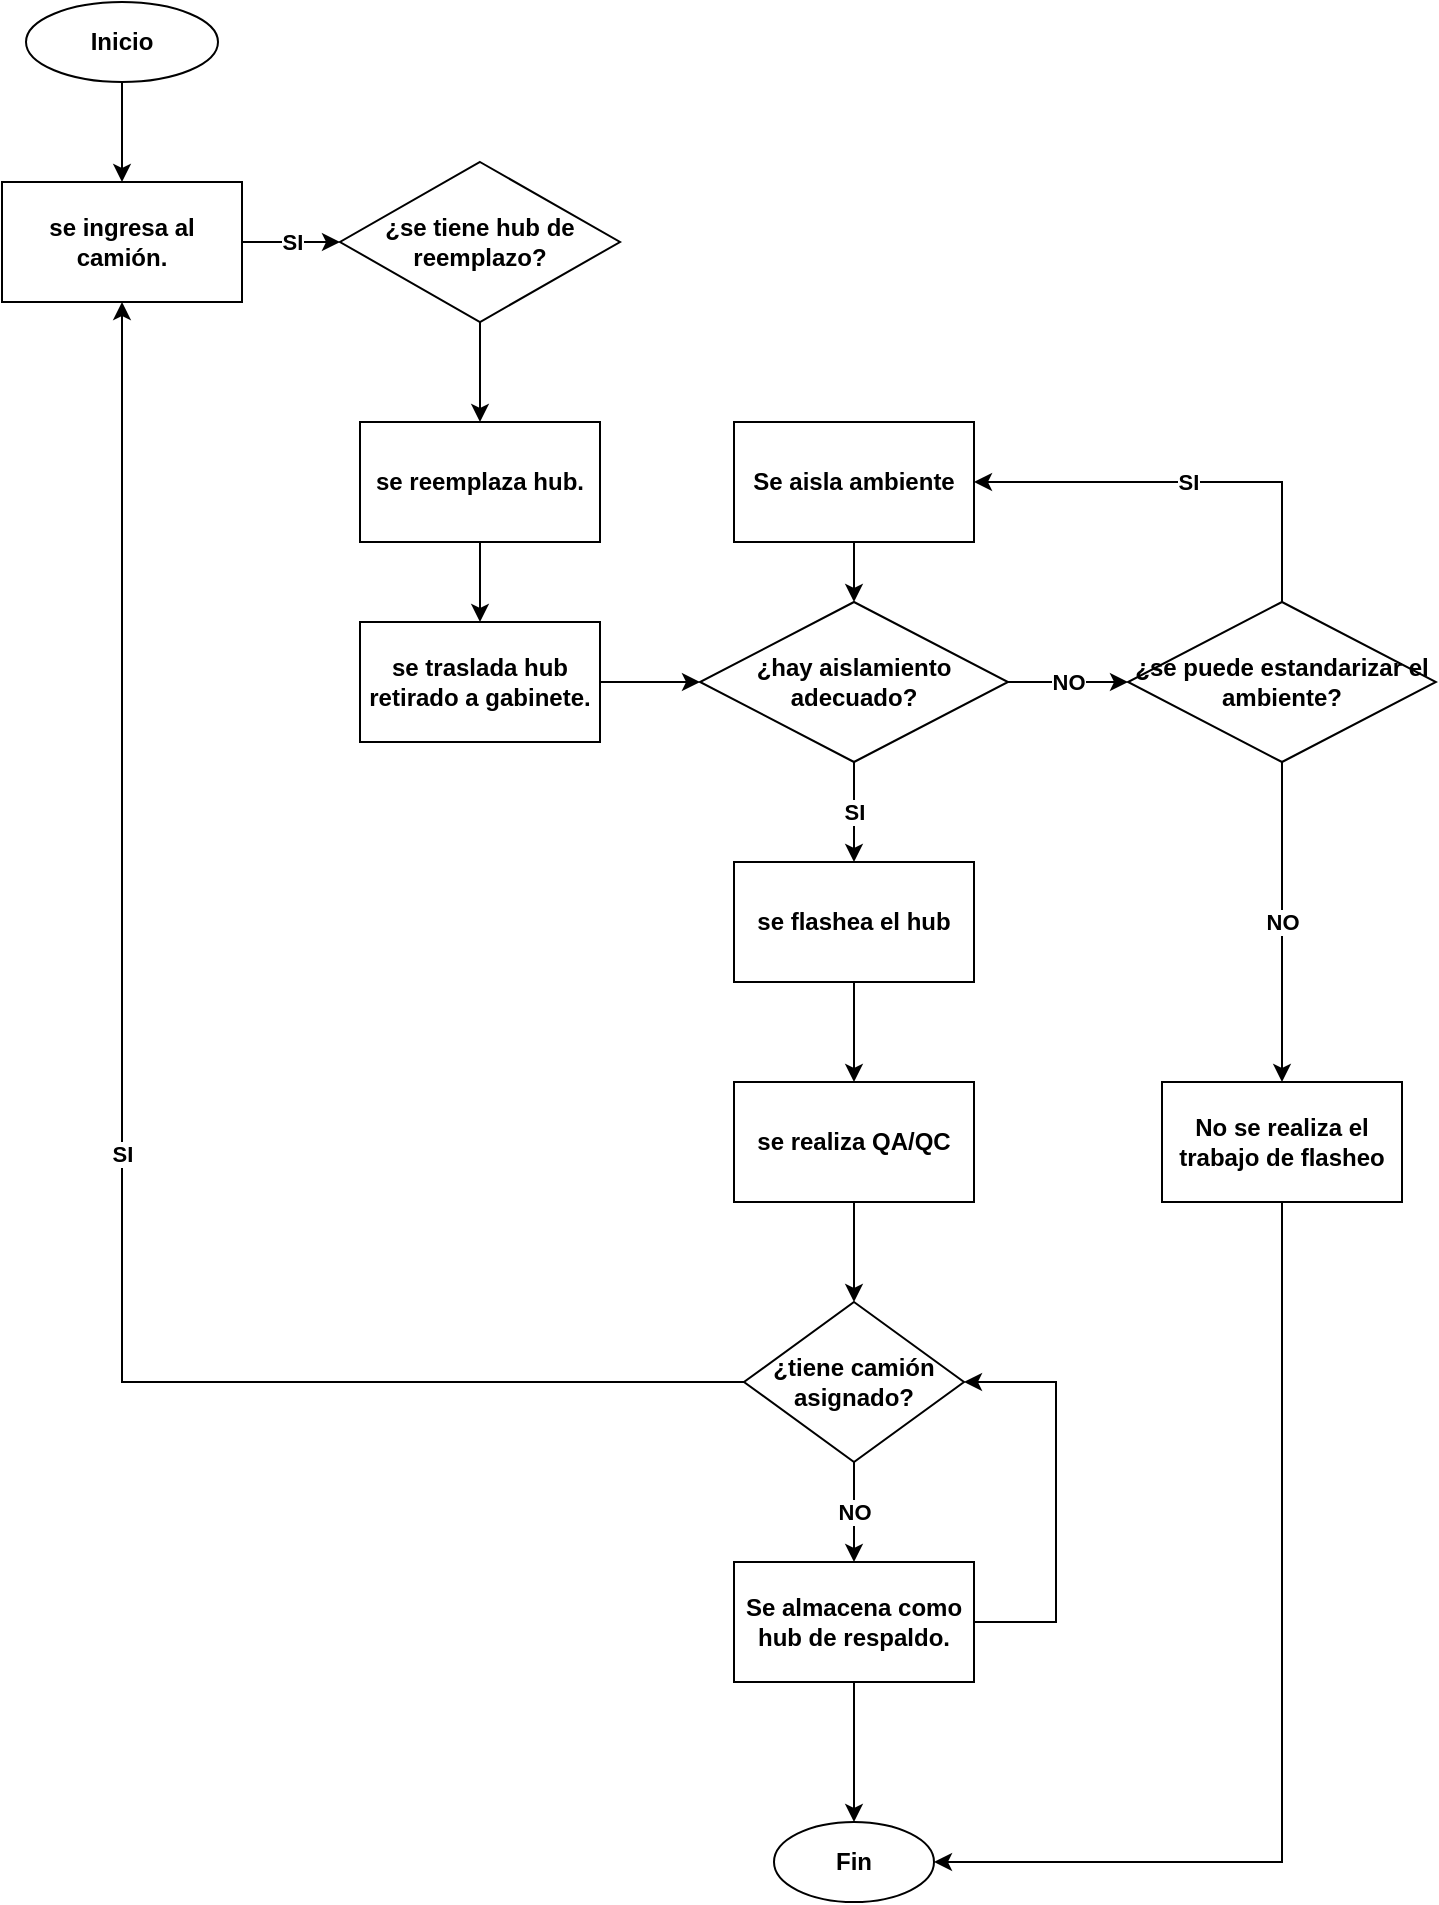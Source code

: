 <mxfile version="24.4.3" type="github">
  <diagram name="Página-1" id="Xs3X0Kx3xdC27gv0G3Y0">
    <mxGraphModel dx="1313" dy="653" grid="1" gridSize="10" guides="1" tooltips="1" connect="1" arrows="0" fold="1" page="1" pageScale="1" pageWidth="827" pageHeight="1169" math="0" shadow="0">
      <root>
        <mxCell id="0" />
        <mxCell id="1" parent="0" />
        <mxCell id="vn0W8DQT78yf3hu1SkXJ-3" value="SI" style="edgeStyle=orthogonalEdgeStyle;rounded=0;orthogonalLoop=1;jettySize=auto;html=1;exitX=1;exitY=0.5;exitDx=0;exitDy=0;fontStyle=1" edge="1" parent="1" source="vn0W8DQT78yf3hu1SkXJ-4" target="vn0W8DQT78yf3hu1SkXJ-2">
          <mxGeometry relative="1" as="geometry" />
        </mxCell>
        <mxCell id="vn0W8DQT78yf3hu1SkXJ-5" value="" style="edgeStyle=orthogonalEdgeStyle;rounded=0;orthogonalLoop=1;jettySize=auto;html=1;fontStyle=1" edge="1" parent="1" source="vn0W8DQT78yf3hu1SkXJ-1" target="vn0W8DQT78yf3hu1SkXJ-4">
          <mxGeometry relative="1" as="geometry" />
        </mxCell>
        <mxCell id="vn0W8DQT78yf3hu1SkXJ-1" value="Inicio" style="ellipse;whiteSpace=wrap;html=1;fontStyle=1" vertex="1" parent="1">
          <mxGeometry x="79" y="40" width="96" height="40" as="geometry" />
        </mxCell>
        <mxCell id="vn0W8DQT78yf3hu1SkXJ-7" value="" style="edgeStyle=orthogonalEdgeStyle;rounded=0;orthogonalLoop=1;jettySize=auto;html=1;fontStyle=1" edge="1" parent="1" source="vn0W8DQT78yf3hu1SkXJ-2" target="vn0W8DQT78yf3hu1SkXJ-6">
          <mxGeometry relative="1" as="geometry" />
        </mxCell>
        <mxCell id="vn0W8DQT78yf3hu1SkXJ-2" value="¿se tiene hub de reemplazo?" style="rhombus;whiteSpace=wrap;html=1;fontStyle=1" vertex="1" parent="1">
          <mxGeometry x="236" y="120" width="140" height="80" as="geometry" />
        </mxCell>
        <mxCell id="vn0W8DQT78yf3hu1SkXJ-4" value="se ingresa al camión." style="whiteSpace=wrap;html=1;fontStyle=1" vertex="1" parent="1">
          <mxGeometry x="67" y="130" width="120" height="60" as="geometry" />
        </mxCell>
        <mxCell id="vn0W8DQT78yf3hu1SkXJ-9" value="" style="edgeStyle=orthogonalEdgeStyle;rounded=0;orthogonalLoop=1;jettySize=auto;html=1;fontStyle=1" edge="1" parent="1" source="vn0W8DQT78yf3hu1SkXJ-6" target="vn0W8DQT78yf3hu1SkXJ-8">
          <mxGeometry relative="1" as="geometry" />
        </mxCell>
        <mxCell id="vn0W8DQT78yf3hu1SkXJ-6" value="se reemplaza hub." style="whiteSpace=wrap;html=1;fontStyle=1" vertex="1" parent="1">
          <mxGeometry x="246" y="250" width="120" height="60" as="geometry" />
        </mxCell>
        <mxCell id="vn0W8DQT78yf3hu1SkXJ-11" value="" style="edgeStyle=orthogonalEdgeStyle;rounded=0;orthogonalLoop=1;jettySize=auto;html=1;fontStyle=1" edge="1" parent="1" source="vn0W8DQT78yf3hu1SkXJ-8" target="vn0W8DQT78yf3hu1SkXJ-10">
          <mxGeometry relative="1" as="geometry" />
        </mxCell>
        <mxCell id="vn0W8DQT78yf3hu1SkXJ-8" value="se traslada hub retirado a gabinete." style="whiteSpace=wrap;html=1;fontStyle=1" vertex="1" parent="1">
          <mxGeometry x="246" y="350" width="120" height="60" as="geometry" />
        </mxCell>
        <mxCell id="vn0W8DQT78yf3hu1SkXJ-13" value="SI" style="edgeStyle=orthogonalEdgeStyle;rounded=0;orthogonalLoop=1;jettySize=auto;html=1;fontStyle=1" edge="1" parent="1" source="vn0W8DQT78yf3hu1SkXJ-10" target="vn0W8DQT78yf3hu1SkXJ-12">
          <mxGeometry relative="1" as="geometry" />
        </mxCell>
        <mxCell id="vn0W8DQT78yf3hu1SkXJ-29" value="NO" style="edgeStyle=orthogonalEdgeStyle;rounded=0;orthogonalLoop=1;jettySize=auto;html=1;exitX=1;exitY=0.5;exitDx=0;exitDy=0;entryX=0;entryY=0.5;entryDx=0;entryDy=0;fontStyle=1" edge="1" parent="1" source="vn0W8DQT78yf3hu1SkXJ-10" target="vn0W8DQT78yf3hu1SkXJ-31">
          <mxGeometry relative="1" as="geometry">
            <mxPoint x="457" y="490" as="targetPoint" />
          </mxGeometry>
        </mxCell>
        <mxCell id="vn0W8DQT78yf3hu1SkXJ-10" value="¿hay aislamiento adecuado?" style="rhombus;whiteSpace=wrap;html=1;fontStyle=1" vertex="1" parent="1">
          <mxGeometry x="416" y="340" width="154" height="80" as="geometry" />
        </mxCell>
        <mxCell id="vn0W8DQT78yf3hu1SkXJ-15" value="" style="edgeStyle=orthogonalEdgeStyle;rounded=0;orthogonalLoop=1;jettySize=auto;html=1;fontStyle=1" edge="1" parent="1" source="vn0W8DQT78yf3hu1SkXJ-12" target="vn0W8DQT78yf3hu1SkXJ-14">
          <mxGeometry relative="1" as="geometry" />
        </mxCell>
        <mxCell id="vn0W8DQT78yf3hu1SkXJ-12" value="se flashea el hub" style="whiteSpace=wrap;html=1;fontStyle=1" vertex="1" parent="1">
          <mxGeometry x="433" y="470" width="120" height="60" as="geometry" />
        </mxCell>
        <mxCell id="vn0W8DQT78yf3hu1SkXJ-17" value="" style="edgeStyle=orthogonalEdgeStyle;rounded=0;orthogonalLoop=1;jettySize=auto;html=1;fontStyle=1" edge="1" parent="1" source="vn0W8DQT78yf3hu1SkXJ-14" target="vn0W8DQT78yf3hu1SkXJ-16">
          <mxGeometry relative="1" as="geometry" />
        </mxCell>
        <mxCell id="vn0W8DQT78yf3hu1SkXJ-14" value="se realiza QA/QC" style="whiteSpace=wrap;html=1;fontStyle=1" vertex="1" parent="1">
          <mxGeometry x="433" y="580" width="120" height="60" as="geometry" />
        </mxCell>
        <mxCell id="vn0W8DQT78yf3hu1SkXJ-18" value="SI" style="edgeStyle=orthogonalEdgeStyle;rounded=0;orthogonalLoop=1;jettySize=auto;html=1;entryX=0.5;entryY=1;entryDx=0;entryDy=0;fontStyle=1" edge="1" parent="1" source="vn0W8DQT78yf3hu1SkXJ-16" target="vn0W8DQT78yf3hu1SkXJ-4">
          <mxGeometry relative="1" as="geometry" />
        </mxCell>
        <mxCell id="vn0W8DQT78yf3hu1SkXJ-20" value="NO" style="edgeStyle=orthogonalEdgeStyle;rounded=0;orthogonalLoop=1;jettySize=auto;html=1;fontStyle=1" edge="1" parent="1" source="vn0W8DQT78yf3hu1SkXJ-16" target="vn0W8DQT78yf3hu1SkXJ-19">
          <mxGeometry relative="1" as="geometry" />
        </mxCell>
        <mxCell id="vn0W8DQT78yf3hu1SkXJ-16" value="¿tiene camión asignado?" style="rhombus;whiteSpace=wrap;html=1;fontStyle=1" vertex="1" parent="1">
          <mxGeometry x="438" y="690" width="110" height="80" as="geometry" />
        </mxCell>
        <mxCell id="vn0W8DQT78yf3hu1SkXJ-23" style="edgeStyle=orthogonalEdgeStyle;rounded=0;orthogonalLoop=1;jettySize=auto;html=1;entryX=1;entryY=0.5;entryDx=0;entryDy=0;exitX=1;exitY=0.5;exitDx=0;exitDy=0;fontStyle=1" edge="1" parent="1" source="vn0W8DQT78yf3hu1SkXJ-19" target="vn0W8DQT78yf3hu1SkXJ-16">
          <mxGeometry relative="1" as="geometry">
            <Array as="points">
              <mxPoint x="594" y="850" />
              <mxPoint x="594" y="730" />
            </Array>
          </mxGeometry>
        </mxCell>
        <mxCell id="vn0W8DQT78yf3hu1SkXJ-25" value="" style="edgeStyle=orthogonalEdgeStyle;rounded=0;orthogonalLoop=1;jettySize=auto;html=1;fontStyle=1" edge="1" parent="1" source="vn0W8DQT78yf3hu1SkXJ-19" target="vn0W8DQT78yf3hu1SkXJ-24">
          <mxGeometry relative="1" as="geometry" />
        </mxCell>
        <mxCell id="vn0W8DQT78yf3hu1SkXJ-19" value="Se almacena como hub de respaldo." style="whiteSpace=wrap;html=1;fontStyle=1" vertex="1" parent="1">
          <mxGeometry x="433" y="820" width="120" height="60" as="geometry" />
        </mxCell>
        <mxCell id="vn0W8DQT78yf3hu1SkXJ-24" value="Fin" style="ellipse;whiteSpace=wrap;html=1;fontStyle=1" vertex="1" parent="1">
          <mxGeometry x="453" y="950" width="80" height="40" as="geometry" />
        </mxCell>
        <mxCell id="vn0W8DQT78yf3hu1SkXJ-33" value="SI" style="edgeStyle=orthogonalEdgeStyle;rounded=0;orthogonalLoop=1;jettySize=auto;html=1;exitX=0.5;exitY=0;exitDx=0;exitDy=0;entryX=1;entryY=0.5;entryDx=0;entryDy=0;fontStyle=1" edge="1" parent="1" source="vn0W8DQT78yf3hu1SkXJ-31" target="vn0W8DQT78yf3hu1SkXJ-32">
          <mxGeometry relative="1" as="geometry" />
        </mxCell>
        <mxCell id="vn0W8DQT78yf3hu1SkXJ-36" value="NO" style="edgeStyle=orthogonalEdgeStyle;rounded=0;orthogonalLoop=1;jettySize=auto;html=1;exitX=0.5;exitY=1;exitDx=0;exitDy=0;entryX=0.5;entryY=0;entryDx=0;entryDy=0;fontStyle=1" edge="1" parent="1" source="vn0W8DQT78yf3hu1SkXJ-31" target="vn0W8DQT78yf3hu1SkXJ-35">
          <mxGeometry relative="1" as="geometry">
            <Array as="points">
              <mxPoint x="707" y="460" />
              <mxPoint x="707" y="460" />
            </Array>
          </mxGeometry>
        </mxCell>
        <mxCell id="vn0W8DQT78yf3hu1SkXJ-31" value="¿se puede estandarizar el ambiente?" style="rhombus;whiteSpace=wrap;html=1;fontStyle=1" vertex="1" parent="1">
          <mxGeometry x="630" y="340" width="154" height="80" as="geometry" />
        </mxCell>
        <mxCell id="vn0W8DQT78yf3hu1SkXJ-34" style="edgeStyle=orthogonalEdgeStyle;rounded=0;orthogonalLoop=1;jettySize=auto;html=1;exitX=0.5;exitY=1;exitDx=0;exitDy=0;entryX=0.5;entryY=0;entryDx=0;entryDy=0;fontStyle=1" edge="1" parent="1" source="vn0W8DQT78yf3hu1SkXJ-32" target="vn0W8DQT78yf3hu1SkXJ-10">
          <mxGeometry relative="1" as="geometry" />
        </mxCell>
        <mxCell id="vn0W8DQT78yf3hu1SkXJ-32" value="Se aisla ambiente" style="rounded=0;whiteSpace=wrap;html=1;fontStyle=1" vertex="1" parent="1">
          <mxGeometry x="433" y="250" width="120" height="60" as="geometry" />
        </mxCell>
        <mxCell id="vn0W8DQT78yf3hu1SkXJ-37" style="edgeStyle=orthogonalEdgeStyle;rounded=0;orthogonalLoop=1;jettySize=auto;html=1;exitX=0.5;exitY=1;exitDx=0;exitDy=0;entryX=1;entryY=0.5;entryDx=0;entryDy=0;fontStyle=1" edge="1" parent="1" source="vn0W8DQT78yf3hu1SkXJ-35" target="vn0W8DQT78yf3hu1SkXJ-24">
          <mxGeometry relative="1" as="geometry" />
        </mxCell>
        <mxCell id="vn0W8DQT78yf3hu1SkXJ-35" value="No se realiza el trabajo de flasheo" style="rounded=0;whiteSpace=wrap;html=1;fontStyle=1" vertex="1" parent="1">
          <mxGeometry x="647" y="580" width="120" height="60" as="geometry" />
        </mxCell>
      </root>
    </mxGraphModel>
  </diagram>
</mxfile>
